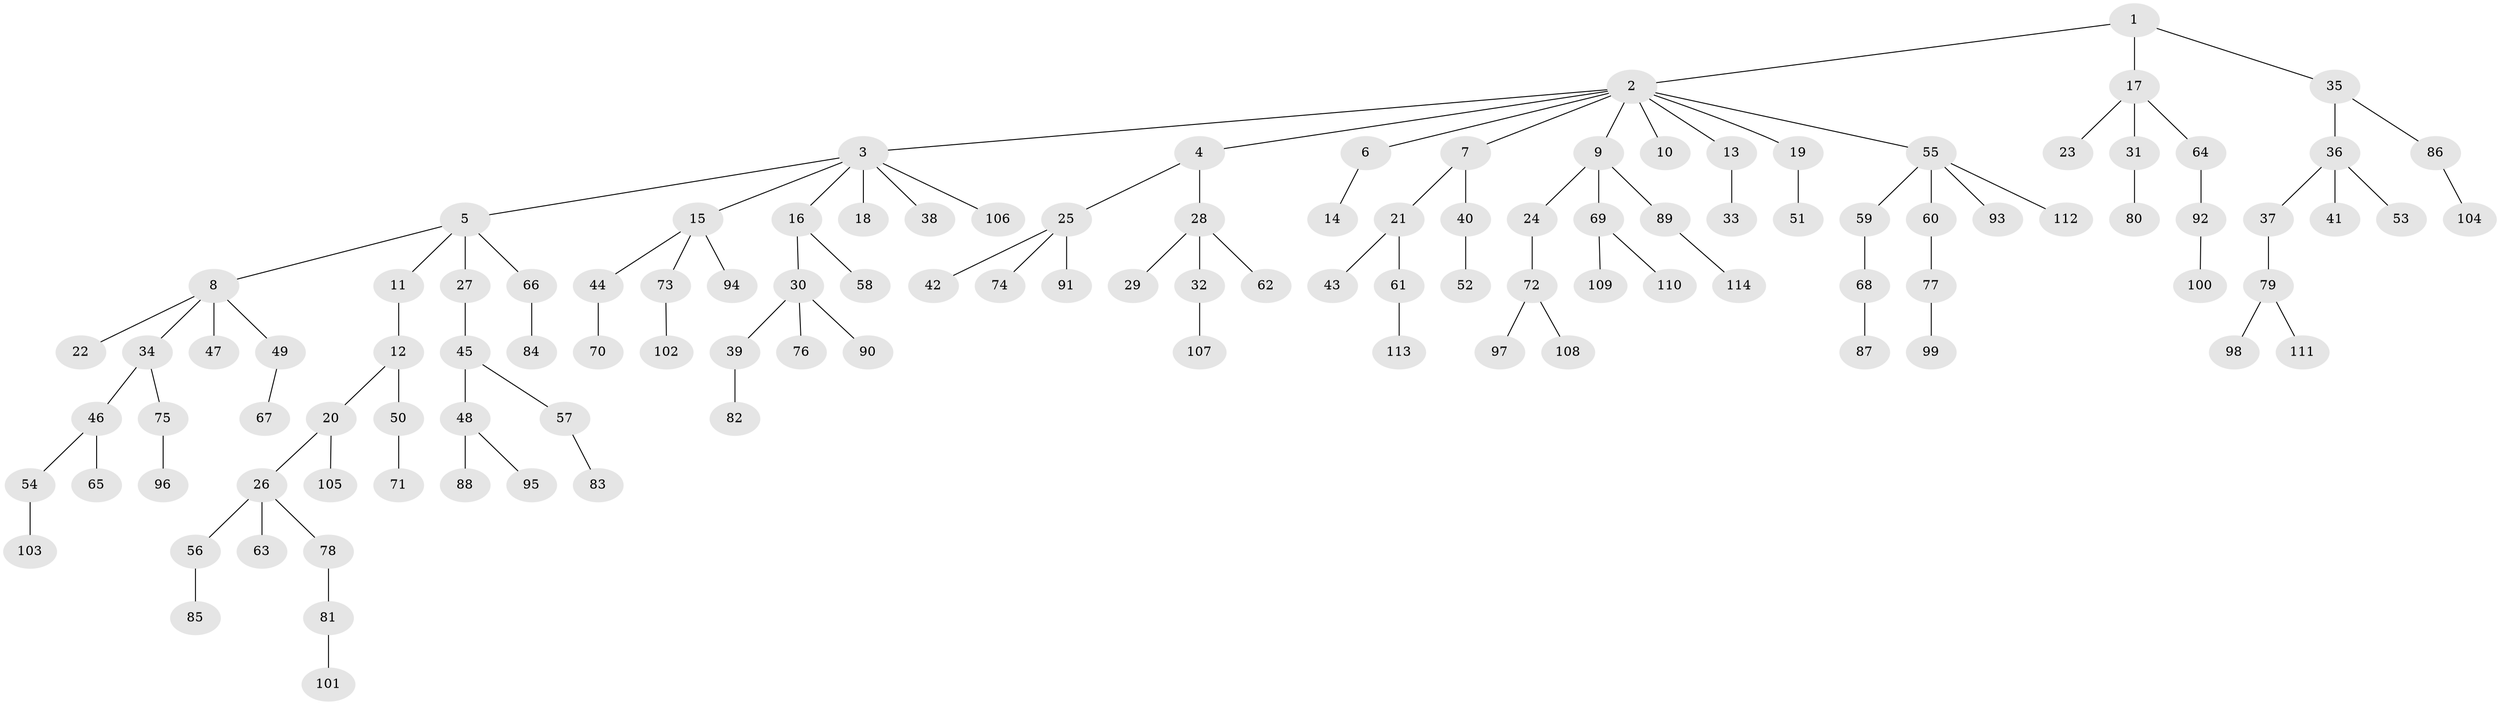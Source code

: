 // Generated by graph-tools (version 1.1) at 2025/50/03/09/25 03:50:21]
// undirected, 114 vertices, 113 edges
graph export_dot {
graph [start="1"]
  node [color=gray90,style=filled];
  1;
  2;
  3;
  4;
  5;
  6;
  7;
  8;
  9;
  10;
  11;
  12;
  13;
  14;
  15;
  16;
  17;
  18;
  19;
  20;
  21;
  22;
  23;
  24;
  25;
  26;
  27;
  28;
  29;
  30;
  31;
  32;
  33;
  34;
  35;
  36;
  37;
  38;
  39;
  40;
  41;
  42;
  43;
  44;
  45;
  46;
  47;
  48;
  49;
  50;
  51;
  52;
  53;
  54;
  55;
  56;
  57;
  58;
  59;
  60;
  61;
  62;
  63;
  64;
  65;
  66;
  67;
  68;
  69;
  70;
  71;
  72;
  73;
  74;
  75;
  76;
  77;
  78;
  79;
  80;
  81;
  82;
  83;
  84;
  85;
  86;
  87;
  88;
  89;
  90;
  91;
  92;
  93;
  94;
  95;
  96;
  97;
  98;
  99;
  100;
  101;
  102;
  103;
  104;
  105;
  106;
  107;
  108;
  109;
  110;
  111;
  112;
  113;
  114;
  1 -- 2;
  1 -- 17;
  1 -- 35;
  2 -- 3;
  2 -- 4;
  2 -- 6;
  2 -- 7;
  2 -- 9;
  2 -- 10;
  2 -- 13;
  2 -- 19;
  2 -- 55;
  3 -- 5;
  3 -- 15;
  3 -- 16;
  3 -- 18;
  3 -- 38;
  3 -- 106;
  4 -- 25;
  4 -- 28;
  5 -- 8;
  5 -- 11;
  5 -- 27;
  5 -- 66;
  6 -- 14;
  7 -- 21;
  7 -- 40;
  8 -- 22;
  8 -- 34;
  8 -- 47;
  8 -- 49;
  9 -- 24;
  9 -- 69;
  9 -- 89;
  11 -- 12;
  12 -- 20;
  12 -- 50;
  13 -- 33;
  15 -- 44;
  15 -- 73;
  15 -- 94;
  16 -- 30;
  16 -- 58;
  17 -- 23;
  17 -- 31;
  17 -- 64;
  19 -- 51;
  20 -- 26;
  20 -- 105;
  21 -- 43;
  21 -- 61;
  24 -- 72;
  25 -- 42;
  25 -- 74;
  25 -- 91;
  26 -- 56;
  26 -- 63;
  26 -- 78;
  27 -- 45;
  28 -- 29;
  28 -- 32;
  28 -- 62;
  30 -- 39;
  30 -- 76;
  30 -- 90;
  31 -- 80;
  32 -- 107;
  34 -- 46;
  34 -- 75;
  35 -- 36;
  35 -- 86;
  36 -- 37;
  36 -- 41;
  36 -- 53;
  37 -- 79;
  39 -- 82;
  40 -- 52;
  44 -- 70;
  45 -- 48;
  45 -- 57;
  46 -- 54;
  46 -- 65;
  48 -- 88;
  48 -- 95;
  49 -- 67;
  50 -- 71;
  54 -- 103;
  55 -- 59;
  55 -- 60;
  55 -- 93;
  55 -- 112;
  56 -- 85;
  57 -- 83;
  59 -- 68;
  60 -- 77;
  61 -- 113;
  64 -- 92;
  66 -- 84;
  68 -- 87;
  69 -- 109;
  69 -- 110;
  72 -- 97;
  72 -- 108;
  73 -- 102;
  75 -- 96;
  77 -- 99;
  78 -- 81;
  79 -- 98;
  79 -- 111;
  81 -- 101;
  86 -- 104;
  89 -- 114;
  92 -- 100;
}
